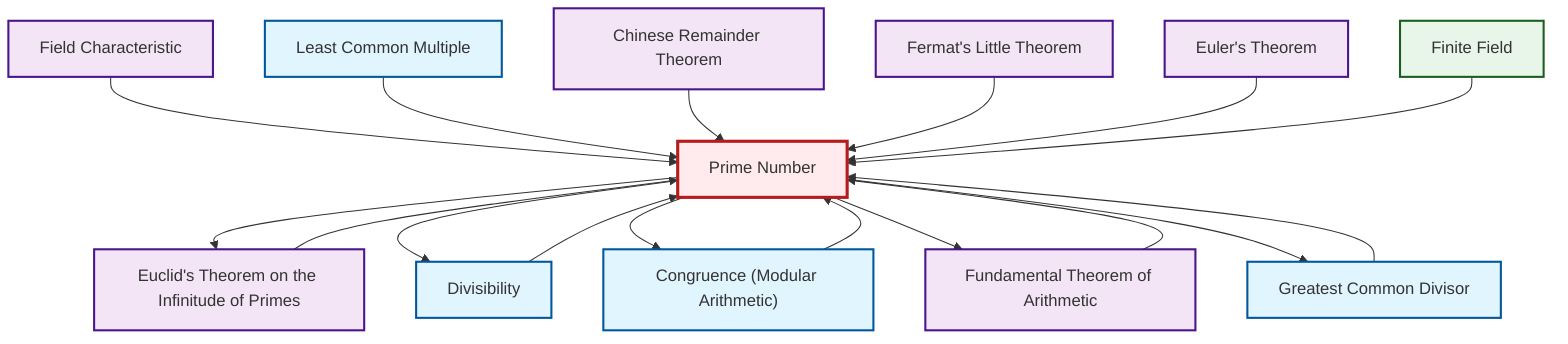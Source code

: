 graph TD
    classDef definition fill:#e1f5fe,stroke:#01579b,stroke-width:2px
    classDef theorem fill:#f3e5f5,stroke:#4a148c,stroke-width:2px
    classDef axiom fill:#fff3e0,stroke:#e65100,stroke-width:2px
    classDef example fill:#e8f5e9,stroke:#1b5e20,stroke-width:2px
    classDef current fill:#ffebee,stroke:#b71c1c,stroke-width:3px
    def-prime["Prime Number"]:::definition
    thm-field-characteristic["Field Characteristic"]:::theorem
    def-gcd["Greatest Common Divisor"]:::definition
    def-divisibility["Divisibility"]:::definition
    def-lcm["Least Common Multiple"]:::definition
    ex-finite-field["Finite Field"]:::example
    thm-fermat-little["Fermat's Little Theorem"]:::theorem
    thm-fundamental-arithmetic["Fundamental Theorem of Arithmetic"]:::theorem
    def-congruence["Congruence (Modular Arithmetic)"]:::definition
    thm-euclid-infinitude-primes["Euclid's Theorem on the Infinitude of Primes"]:::theorem
    thm-chinese-remainder["Chinese Remainder Theorem"]:::theorem
    thm-euler["Euler's Theorem"]:::theorem
    thm-field-characteristic --> def-prime
    def-congruence --> def-prime
    def-lcm --> def-prime
    thm-fundamental-arithmetic --> def-prime
    def-prime --> thm-euclid-infinitude-primes
    def-gcd --> def-prime
    def-prime --> def-divisibility
    thm-chinese-remainder --> def-prime
    thm-fermat-little --> def-prime
    def-prime --> def-congruence
    thm-euler --> def-prime
    def-divisibility --> def-prime
    def-prime --> thm-fundamental-arithmetic
    ex-finite-field --> def-prime
    thm-euclid-infinitude-primes --> def-prime
    def-prime --> def-gcd
    class def-prime current